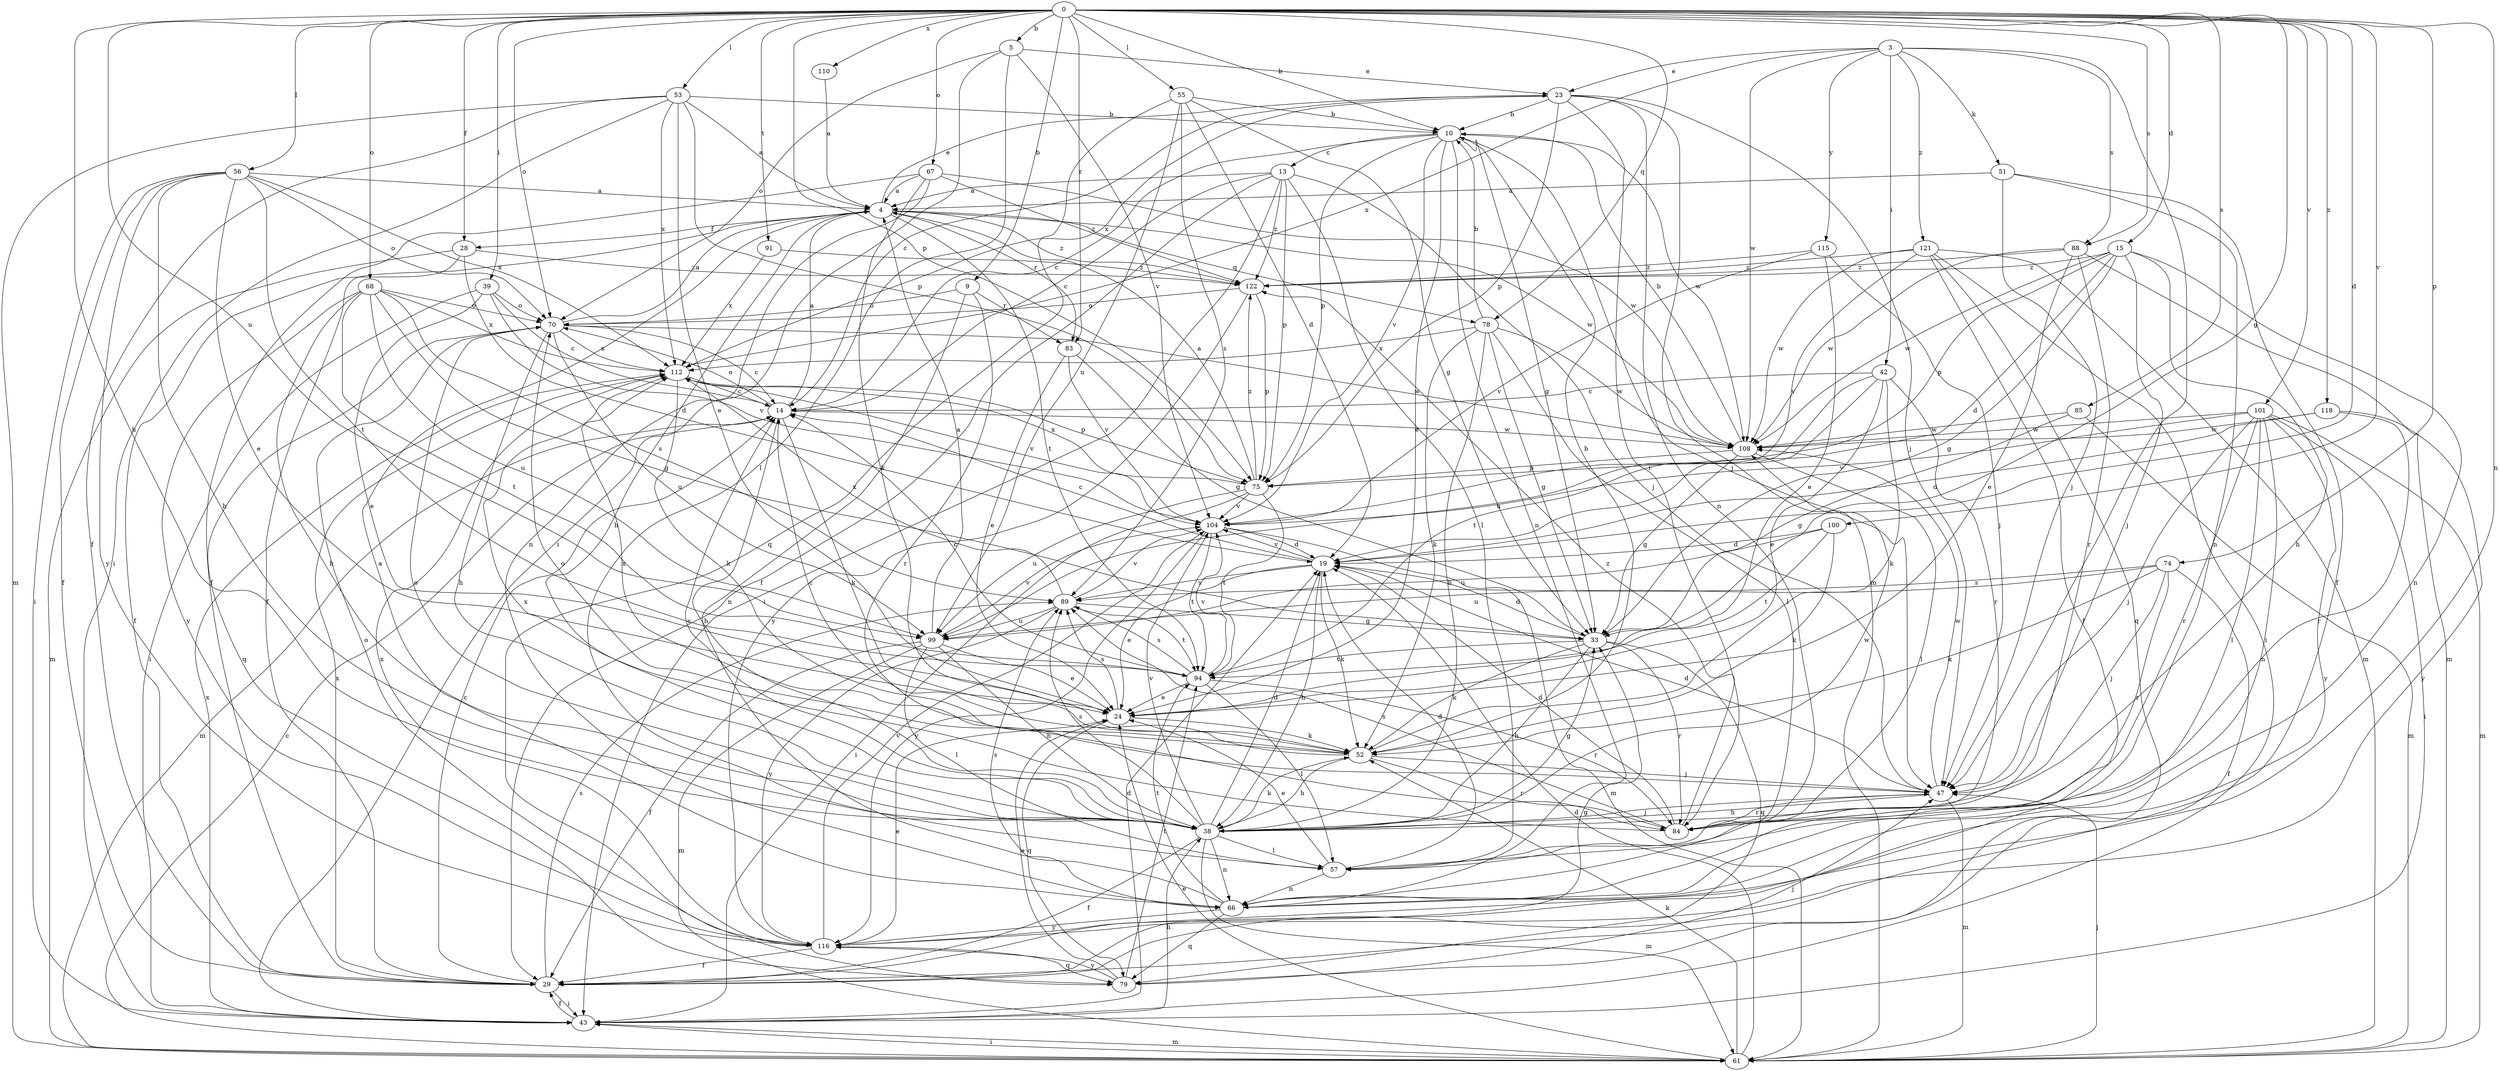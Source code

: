 strict digraph  {
0;
3;
4;
5;
9;
10;
13;
14;
15;
19;
23;
24;
28;
29;
33;
38;
39;
42;
43;
47;
51;
52;
53;
55;
56;
57;
61;
66;
67;
68;
70;
74;
75;
78;
79;
83;
84;
85;
88;
89;
91;
94;
99;
100;
101;
104;
108;
110;
112;
115;
116;
118;
121;
122;
0 -> 5  [label=b];
0 -> 9  [label=b];
0 -> 10  [label=b];
0 -> 15  [label=d];
0 -> 19  [label=d];
0 -> 28  [label=f];
0 -> 33  [label=g];
0 -> 38  [label=h];
0 -> 39  [label=i];
0 -> 53  [label=l];
0 -> 55  [label=l];
0 -> 56  [label=l];
0 -> 66  [label=n];
0 -> 67  [label=o];
0 -> 68  [label=o];
0 -> 70  [label=o];
0 -> 74  [label=p];
0 -> 75  [label=p];
0 -> 78  [label=q];
0 -> 83  [label=r];
0 -> 85  [label=s];
0 -> 88  [label=s];
0 -> 91  [label=t];
0 -> 99  [label=u];
0 -> 100  [label=v];
0 -> 101  [label=v];
0 -> 110  [label=x];
0 -> 118  [label=z];
3 -> 23  [label=e];
3 -> 42  [label=i];
3 -> 47  [label=j];
3 -> 51  [label=k];
3 -> 88  [label=s];
3 -> 108  [label=w];
3 -> 112  [label=x];
3 -> 115  [label=y];
3 -> 121  [label=z];
4 -> 23  [label=e];
4 -> 28  [label=f];
4 -> 29  [label=f];
4 -> 38  [label=h];
4 -> 78  [label=q];
4 -> 83  [label=r];
4 -> 94  [label=t];
4 -> 108  [label=w];
4 -> 122  [label=z];
5 -> 23  [label=e];
5 -> 43  [label=i];
5 -> 57  [label=l];
5 -> 70  [label=o];
5 -> 104  [label=v];
9 -> 66  [label=n];
9 -> 70  [label=o];
9 -> 83  [label=r];
9 -> 84  [label=r];
10 -> 13  [label=c];
10 -> 14  [label=c];
10 -> 24  [label=e];
10 -> 33  [label=g];
10 -> 47  [label=j];
10 -> 66  [label=n];
10 -> 75  [label=p];
10 -> 104  [label=v];
10 -> 108  [label=w];
13 -> 4  [label=a];
13 -> 14  [label=c];
13 -> 29  [label=f];
13 -> 43  [label=i];
13 -> 47  [label=j];
13 -> 57  [label=l];
13 -> 75  [label=p];
13 -> 122  [label=z];
14 -> 4  [label=a];
14 -> 38  [label=h];
14 -> 52  [label=k];
14 -> 61  [label=m];
14 -> 70  [label=o];
14 -> 108  [label=w];
15 -> 19  [label=d];
15 -> 33  [label=g];
15 -> 38  [label=h];
15 -> 47  [label=j];
15 -> 66  [label=n];
15 -> 75  [label=p];
15 -> 108  [label=w];
15 -> 122  [label=z];
19 -> 14  [label=c];
19 -> 24  [label=e];
19 -> 38  [label=h];
19 -> 52  [label=k];
19 -> 89  [label=s];
19 -> 104  [label=v];
23 -> 10  [label=b];
23 -> 14  [label=c];
23 -> 47  [label=j];
23 -> 61  [label=m];
23 -> 66  [label=n];
23 -> 75  [label=p];
23 -> 84  [label=r];
23 -> 112  [label=x];
24 -> 52  [label=k];
24 -> 79  [label=q];
24 -> 89  [label=s];
28 -> 19  [label=d];
28 -> 29  [label=f];
28 -> 61  [label=m];
28 -> 122  [label=z];
29 -> 14  [label=c];
29 -> 33  [label=g];
29 -> 43  [label=i];
29 -> 89  [label=s];
29 -> 112  [label=x];
33 -> 19  [label=d];
33 -> 38  [label=h];
33 -> 52  [label=k];
33 -> 79  [label=q];
33 -> 84  [label=r];
33 -> 94  [label=t];
38 -> 14  [label=c];
38 -> 19  [label=d];
38 -> 29  [label=f];
38 -> 33  [label=g];
38 -> 47  [label=j];
38 -> 52  [label=k];
38 -> 57  [label=l];
38 -> 61  [label=m];
38 -> 66  [label=n];
38 -> 70  [label=o];
38 -> 89  [label=s];
38 -> 104  [label=v];
38 -> 108  [label=w];
39 -> 14  [label=c];
39 -> 24  [label=e];
39 -> 43  [label=i];
39 -> 70  [label=o];
39 -> 104  [label=v];
42 -> 14  [label=c];
42 -> 24  [label=e];
42 -> 52  [label=k];
42 -> 84  [label=r];
42 -> 94  [label=t];
42 -> 99  [label=u];
43 -> 19  [label=d];
43 -> 29  [label=f];
43 -> 38  [label=h];
43 -> 61  [label=m];
43 -> 112  [label=x];
47 -> 19  [label=d];
47 -> 38  [label=h];
47 -> 61  [label=m];
47 -> 70  [label=o];
47 -> 84  [label=r];
47 -> 108  [label=w];
51 -> 4  [label=a];
51 -> 29  [label=f];
51 -> 47  [label=j];
51 -> 66  [label=n];
52 -> 10  [label=b];
52 -> 14  [label=c];
52 -> 38  [label=h];
52 -> 47  [label=j];
52 -> 84  [label=r];
52 -> 112  [label=x];
53 -> 4  [label=a];
53 -> 10  [label=b];
53 -> 24  [label=e];
53 -> 29  [label=f];
53 -> 43  [label=i];
53 -> 61  [label=m];
53 -> 75  [label=p];
53 -> 112  [label=x];
55 -> 10  [label=b];
55 -> 19  [label=d];
55 -> 33  [label=g];
55 -> 79  [label=q];
55 -> 89  [label=s];
55 -> 99  [label=u];
56 -> 4  [label=a];
56 -> 24  [label=e];
56 -> 29  [label=f];
56 -> 38  [label=h];
56 -> 43  [label=i];
56 -> 70  [label=o];
56 -> 94  [label=t];
56 -> 112  [label=x];
56 -> 116  [label=y];
57 -> 19  [label=d];
57 -> 24  [label=e];
57 -> 66  [label=n];
61 -> 14  [label=c];
61 -> 19  [label=d];
61 -> 24  [label=e];
61 -> 43  [label=i];
61 -> 47  [label=j];
61 -> 52  [label=k];
66 -> 4  [label=a];
66 -> 79  [label=q];
66 -> 89  [label=s];
66 -> 94  [label=t];
66 -> 116  [label=y];
67 -> 4  [label=a];
67 -> 29  [label=f];
67 -> 52  [label=k];
67 -> 66  [label=n];
67 -> 108  [label=w];
67 -> 122  [label=z];
68 -> 33  [label=g];
68 -> 38  [label=h];
68 -> 70  [label=o];
68 -> 89  [label=s];
68 -> 94  [label=t];
68 -> 99  [label=u];
68 -> 112  [label=x];
68 -> 116  [label=y];
70 -> 4  [label=a];
70 -> 14  [label=c];
70 -> 38  [label=h];
70 -> 79  [label=q];
70 -> 99  [label=u];
70 -> 108  [label=w];
70 -> 112  [label=x];
74 -> 29  [label=f];
74 -> 47  [label=j];
74 -> 52  [label=k];
74 -> 84  [label=r];
74 -> 89  [label=s];
74 -> 99  [label=u];
75 -> 4  [label=a];
75 -> 43  [label=i];
75 -> 94  [label=t];
75 -> 99  [label=u];
75 -> 104  [label=v];
75 -> 112  [label=x];
75 -> 122  [label=z];
78 -> 10  [label=b];
78 -> 33  [label=g];
78 -> 38  [label=h];
78 -> 52  [label=k];
78 -> 57  [label=l];
78 -> 108  [label=w];
78 -> 112  [label=x];
79 -> 24  [label=e];
79 -> 47  [label=j];
79 -> 94  [label=t];
79 -> 116  [label=y];
83 -> 24  [label=e];
83 -> 33  [label=g];
83 -> 104  [label=v];
84 -> 19  [label=d];
84 -> 89  [label=s];
84 -> 112  [label=x];
84 -> 122  [label=z];
85 -> 33  [label=g];
85 -> 61  [label=m];
85 -> 108  [label=w];
88 -> 24  [label=e];
88 -> 61  [label=m];
88 -> 84  [label=r];
88 -> 108  [label=w];
88 -> 122  [label=z];
89 -> 33  [label=g];
89 -> 94  [label=t];
89 -> 99  [label=u];
89 -> 104  [label=v];
89 -> 112  [label=x];
89 -> 116  [label=y];
91 -> 112  [label=x];
91 -> 122  [label=z];
94 -> 14  [label=c];
94 -> 24  [label=e];
94 -> 57  [label=l];
94 -> 84  [label=r];
94 -> 89  [label=s];
94 -> 104  [label=v];
99 -> 4  [label=a];
99 -> 24  [label=e];
99 -> 29  [label=f];
99 -> 38  [label=h];
99 -> 57  [label=l];
99 -> 61  [label=m];
99 -> 104  [label=v];
100 -> 19  [label=d];
100 -> 52  [label=k];
100 -> 94  [label=t];
100 -> 99  [label=u];
101 -> 43  [label=i];
101 -> 47  [label=j];
101 -> 57  [label=l];
101 -> 61  [label=m];
101 -> 66  [label=n];
101 -> 84  [label=r];
101 -> 104  [label=v];
101 -> 108  [label=w];
101 -> 116  [label=y];
104 -> 19  [label=d];
104 -> 61  [label=m];
104 -> 94  [label=t];
104 -> 116  [label=y];
108 -> 10  [label=b];
108 -> 33  [label=g];
108 -> 57  [label=l];
108 -> 75  [label=p];
110 -> 4  [label=a];
112 -> 14  [label=c];
112 -> 52  [label=k];
112 -> 75  [label=p];
112 -> 104  [label=v];
115 -> 24  [label=e];
115 -> 47  [label=j];
115 -> 104  [label=v];
115 -> 122  [label=z];
116 -> 24  [label=e];
116 -> 29  [label=f];
116 -> 70  [label=o];
116 -> 79  [label=q];
116 -> 104  [label=v];
116 -> 112  [label=x];
118 -> 19  [label=d];
118 -> 84  [label=r];
118 -> 108  [label=w];
118 -> 116  [label=y];
121 -> 29  [label=f];
121 -> 43  [label=i];
121 -> 61  [label=m];
121 -> 79  [label=q];
121 -> 104  [label=v];
121 -> 108  [label=w];
121 -> 122  [label=z];
122 -> 70  [label=o];
122 -> 75  [label=p];
122 -> 116  [label=y];
}
